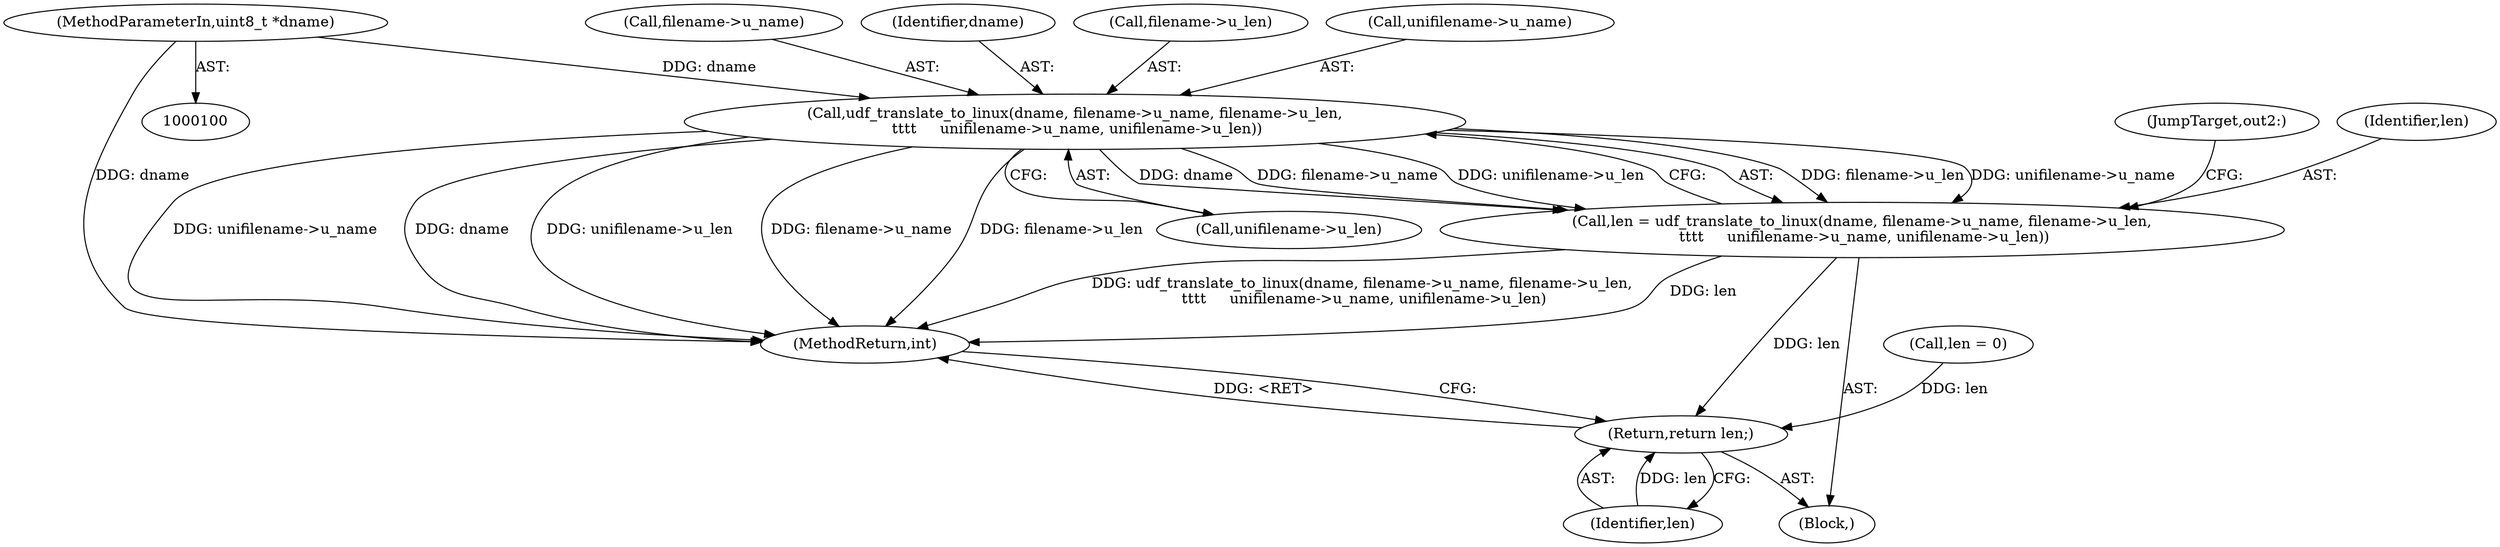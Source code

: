 digraph "0_linux_0e5cc9a40ada6046e6bc3bdfcd0c0d7e4b706b14_3@pointer" {
"1000178" [label="(Call,udf_translate_to_linux(dname, filename->u_name, filename->u_len,\n \t\t\t\t     unifilename->u_name, unifilename->u_len))"];
"1000103" [label="(MethodParameterIn,uint8_t *dname)"];
"1000176" [label="(Call,len = udf_translate_to_linux(dname, filename->u_name, filename->u_len,\n \t\t\t\t     unifilename->u_name, unifilename->u_len))"];
"1000198" [label="(Return,return len;)"];
"1000103" [label="(MethodParameterIn,uint8_t *dname)"];
"1000199" [label="(Identifier,len)"];
"1000109" [label="(Call,len = 0)"];
"1000180" [label="(Call,filename->u_name)"];
"1000178" [label="(Call,udf_translate_to_linux(dname, filename->u_name, filename->u_len,\n \t\t\t\t     unifilename->u_name, unifilename->u_len))"];
"1000176" [label="(Call,len = udf_translate_to_linux(dname, filename->u_name, filename->u_len,\n \t\t\t\t     unifilename->u_name, unifilename->u_len))"];
"1000192" [label="(JumpTarget,out2:)"];
"1000179" [label="(Identifier,dname)"];
"1000183" [label="(Call,filename->u_len)"];
"1000105" [label="(Block,)"];
"1000177" [label="(Identifier,len)"];
"1000198" [label="(Return,return len;)"];
"1000186" [label="(Call,unifilename->u_name)"];
"1000200" [label="(MethodReturn,int)"];
"1000189" [label="(Call,unifilename->u_len)"];
"1000178" -> "1000176"  [label="AST: "];
"1000178" -> "1000189"  [label="CFG: "];
"1000179" -> "1000178"  [label="AST: "];
"1000180" -> "1000178"  [label="AST: "];
"1000183" -> "1000178"  [label="AST: "];
"1000186" -> "1000178"  [label="AST: "];
"1000189" -> "1000178"  [label="AST: "];
"1000176" -> "1000178"  [label="CFG: "];
"1000178" -> "1000200"  [label="DDG: unifilename->u_name"];
"1000178" -> "1000200"  [label="DDG: dname"];
"1000178" -> "1000200"  [label="DDG: unifilename->u_len"];
"1000178" -> "1000200"  [label="DDG: filename->u_name"];
"1000178" -> "1000200"  [label="DDG: filename->u_len"];
"1000178" -> "1000176"  [label="DDG: filename->u_len"];
"1000178" -> "1000176"  [label="DDG: unifilename->u_name"];
"1000178" -> "1000176"  [label="DDG: dname"];
"1000178" -> "1000176"  [label="DDG: filename->u_name"];
"1000178" -> "1000176"  [label="DDG: unifilename->u_len"];
"1000103" -> "1000178"  [label="DDG: dname"];
"1000103" -> "1000100"  [label="AST: "];
"1000103" -> "1000200"  [label="DDG: dname"];
"1000176" -> "1000105"  [label="AST: "];
"1000177" -> "1000176"  [label="AST: "];
"1000192" -> "1000176"  [label="CFG: "];
"1000176" -> "1000200"  [label="DDG: udf_translate_to_linux(dname, filename->u_name, filename->u_len,\n \t\t\t\t     unifilename->u_name, unifilename->u_len)"];
"1000176" -> "1000200"  [label="DDG: len"];
"1000176" -> "1000198"  [label="DDG: len"];
"1000198" -> "1000105"  [label="AST: "];
"1000198" -> "1000199"  [label="CFG: "];
"1000199" -> "1000198"  [label="AST: "];
"1000200" -> "1000198"  [label="CFG: "];
"1000198" -> "1000200"  [label="DDG: <RET>"];
"1000199" -> "1000198"  [label="DDG: len"];
"1000109" -> "1000198"  [label="DDG: len"];
}
